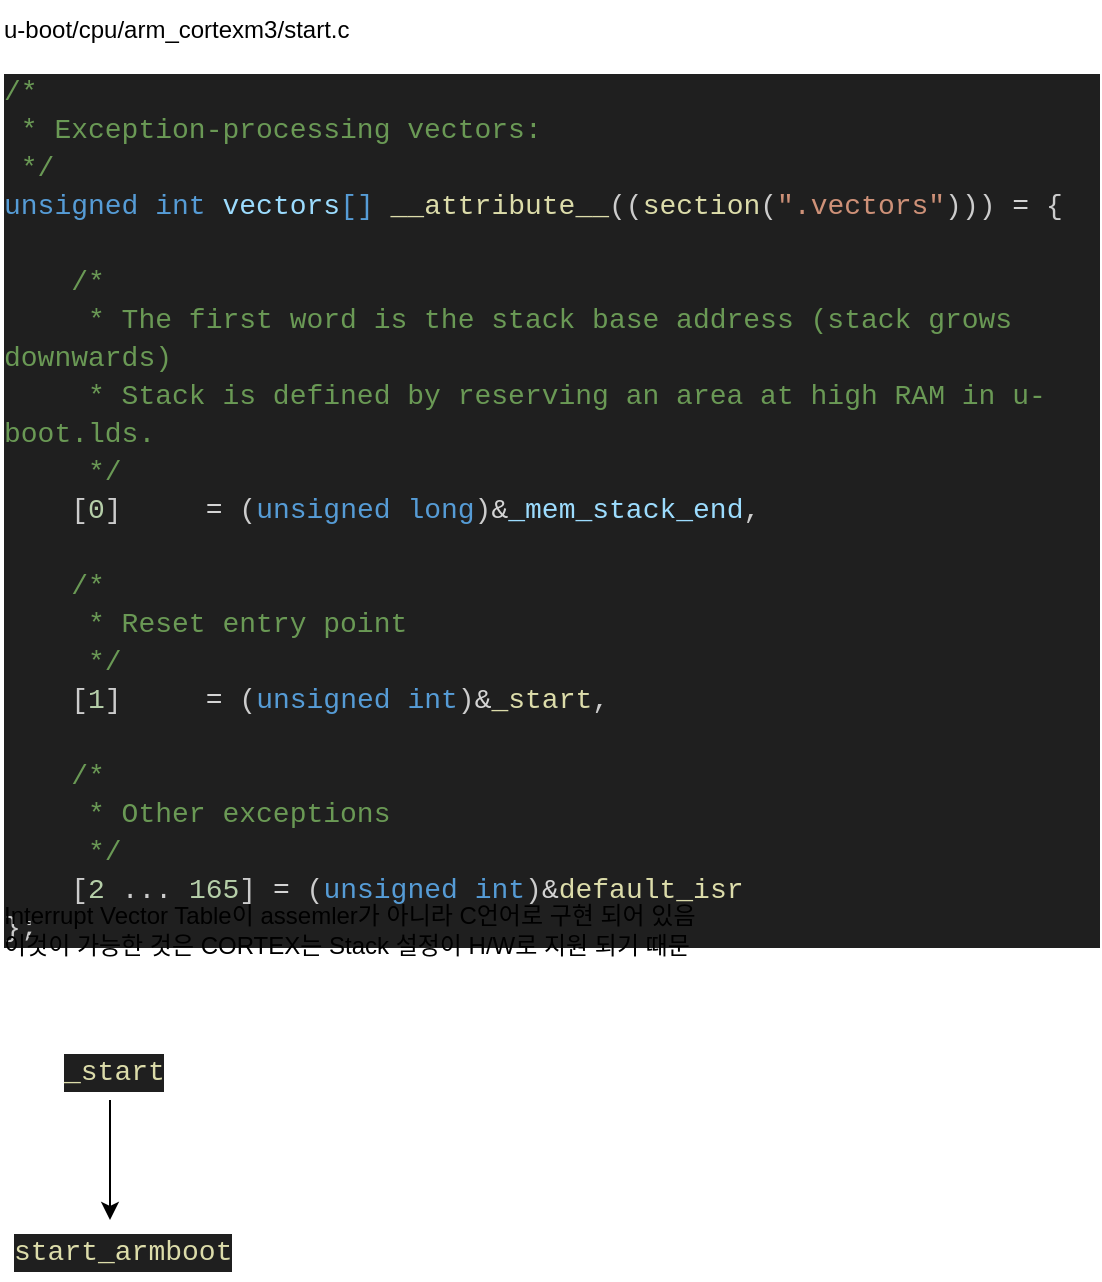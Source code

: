 <mxfile version="21.7.4" type="github">
  <diagram name="페이지-1" id="V8czD0fd6J0GJFK_vFva">
    <mxGraphModel dx="454" dy="446" grid="1" gridSize="10" guides="1" tooltips="1" connect="1" arrows="1" fold="1" page="1" pageScale="1" pageWidth="1654" pageHeight="2336" math="0" shadow="0">
      <root>
        <mxCell id="0" />
        <mxCell id="1" parent="0" />
        <mxCell id="0r8FNTHCxq8rm0fuSEPY-1" value="u-boot/cpu/arm_cortexm3/start.c" style="text;html=1;strokeColor=none;fillColor=none;align=left;verticalAlign=middle;whiteSpace=wrap;rounded=0;" vertex="1" parent="1">
          <mxGeometry x="40" y="40" width="190" height="30" as="geometry" />
        </mxCell>
        <mxCell id="0r8FNTHCxq8rm0fuSEPY-2" value="&lt;div style=&quot;color: rgb(204, 204, 204); background-color: rgb(31, 31, 31); font-family: Consolas, &amp;quot;Courier New&amp;quot;, monospace; font-weight: normal; font-size: 14px; line-height: 19px;&quot;&gt;&lt;div&gt;&lt;span style=&quot;color: #6a9955;&quot;&gt;/*&lt;/span&gt;&lt;/div&gt;&lt;div&gt;&lt;span style=&quot;color: #6a9955;&quot;&gt;&amp;nbsp;* Exception-processing vectors:&lt;/span&gt;&lt;/div&gt;&lt;div&gt;&lt;span style=&quot;color: #6a9955;&quot;&gt;&amp;nbsp;*/&lt;/span&gt;&lt;/div&gt;&lt;div&gt;&lt;span style=&quot;color: #569cd6;&quot;&gt;unsigned&lt;/span&gt;&lt;span style=&quot;color: #cccccc;&quot;&gt; &lt;/span&gt;&lt;span style=&quot;color: #569cd6;&quot;&gt;int&lt;/span&gt;&lt;span style=&quot;color: #cccccc;&quot;&gt; &lt;/span&gt;&lt;span style=&quot;color: #9cdcfe;&quot;&gt;vectors&lt;/span&gt;&lt;span style=&quot;color: #569cd6;&quot;&gt;[]&lt;/span&gt;&lt;span style=&quot;color: #cccccc;&quot;&gt; &lt;/span&gt;&lt;span style=&quot;color: #dcdcaa;&quot;&gt;__attribute__&lt;/span&gt;&lt;span style=&quot;color: #cccccc;&quot;&gt;((&lt;/span&gt;&lt;span style=&quot;color: #dcdcaa;&quot;&gt;section&lt;/span&gt;&lt;span style=&quot;color: #cccccc;&quot;&gt;(&lt;/span&gt;&lt;span style=&quot;color: #ce9178;&quot;&gt;&quot;.vectors&quot;&lt;/span&gt;&lt;span style=&quot;color: #cccccc;&quot;&gt;))) &lt;/span&gt;&lt;span style=&quot;color: #d4d4d4;&quot;&gt;=&lt;/span&gt;&lt;span style=&quot;color: #cccccc;&quot;&gt; {&lt;/span&gt;&lt;/div&gt;&lt;br&gt;&lt;div&gt;&lt;span style=&quot;color: #6a9955;&quot;&gt;&amp;nbsp; &amp;nbsp; /*&lt;/span&gt;&lt;/div&gt;&lt;div&gt;&lt;span style=&quot;color: #6a9955;&quot;&gt;&amp;nbsp; &amp;nbsp; &amp;nbsp;* The first word is the stack base address (stack grows downwards)&lt;/span&gt;&lt;/div&gt;&lt;div&gt;&lt;span style=&quot;color: #6a9955;&quot;&gt;&amp;nbsp; &amp;nbsp; &amp;nbsp;* Stack is defined by reserving an area at high RAM in u-boot.lds.&lt;/span&gt;&lt;/div&gt;&lt;div&gt;&lt;span style=&quot;color: #6a9955;&quot;&gt;&amp;nbsp; &amp;nbsp; &amp;nbsp;*/&lt;/span&gt;&lt;/div&gt;&lt;div&gt;&lt;span style=&quot;color: #cccccc;&quot;&gt;&amp;nbsp; &amp;nbsp; [&lt;/span&gt;&lt;span style=&quot;color: #b5cea8;&quot;&gt;0&lt;/span&gt;&lt;span style=&quot;color: #cccccc;&quot;&gt;] &amp;nbsp; &amp;nbsp; &lt;/span&gt;&lt;span style=&quot;color: #d4d4d4;&quot;&gt;=&lt;/span&gt;&lt;span style=&quot;color: #cccccc;&quot;&gt; (&lt;/span&gt;&lt;span style=&quot;color: #569cd6;&quot;&gt;unsigned&lt;/span&gt;&lt;span style=&quot;color: #cccccc;&quot;&gt; &lt;/span&gt;&lt;span style=&quot;color: #569cd6;&quot;&gt;long&lt;/span&gt;&lt;span style=&quot;color: #cccccc;&quot;&gt;)&lt;/span&gt;&lt;span style=&quot;color: #d4d4d4;&quot;&gt;&amp;amp;&lt;/span&gt;&lt;span style=&quot;color: #9cdcfe;&quot;&gt;_mem_stack_end&lt;/span&gt;&lt;span style=&quot;color: #cccccc;&quot;&gt;,&lt;/span&gt;&lt;/div&gt;&lt;br&gt;&lt;div&gt;&lt;span style=&quot;color: #6a9955;&quot;&gt;&amp;nbsp; &amp;nbsp; /*&lt;/span&gt;&lt;/div&gt;&lt;div&gt;&lt;span style=&quot;color: #6a9955;&quot;&gt;&amp;nbsp; &amp;nbsp; &amp;nbsp;* Reset entry point&lt;/span&gt;&lt;/div&gt;&lt;div&gt;&lt;span style=&quot;color: #6a9955;&quot;&gt;&amp;nbsp; &amp;nbsp; &amp;nbsp;*/&lt;/span&gt;&lt;/div&gt;&lt;div&gt;&lt;span style=&quot;color: #cccccc;&quot;&gt;&amp;nbsp; &amp;nbsp; [&lt;/span&gt;&lt;span style=&quot;color: #b5cea8;&quot;&gt;1&lt;/span&gt;&lt;span style=&quot;color: #cccccc;&quot;&gt;] &amp;nbsp; &amp;nbsp; &lt;/span&gt;&lt;span style=&quot;color: #d4d4d4;&quot;&gt;=&lt;/span&gt;&lt;span style=&quot;color: #cccccc;&quot;&gt; (&lt;/span&gt;&lt;span style=&quot;color: #569cd6;&quot;&gt;unsigned&lt;/span&gt;&lt;span style=&quot;color: #cccccc;&quot;&gt; &lt;/span&gt;&lt;span style=&quot;color: #569cd6;&quot;&gt;int&lt;/span&gt;&lt;span style=&quot;color: #cccccc;&quot;&gt;)&lt;/span&gt;&lt;span style=&quot;color: #d4d4d4;&quot;&gt;&amp;amp;&lt;/span&gt;&lt;span style=&quot;color: #dcdcaa;&quot;&gt;_start&lt;/span&gt;&lt;span style=&quot;color: #cccccc;&quot;&gt;,&lt;/span&gt;&lt;/div&gt;&lt;br&gt;&lt;div&gt;&lt;span style=&quot;color: #6a9955;&quot;&gt;&amp;nbsp; &amp;nbsp; /*&lt;/span&gt;&lt;/div&gt;&lt;div&gt;&lt;span style=&quot;color: #6a9955;&quot;&gt;&amp;nbsp; &amp;nbsp; &amp;nbsp;* Other exceptions&lt;/span&gt;&lt;/div&gt;&lt;div&gt;&lt;span style=&quot;color: #6a9955;&quot;&gt;&amp;nbsp; &amp;nbsp; &amp;nbsp;*/&lt;/span&gt;&lt;/div&gt;&lt;div&gt;&lt;span style=&quot;color: #cccccc;&quot;&gt;&amp;nbsp; &amp;nbsp; [&lt;/span&gt;&lt;span style=&quot;color: #b5cea8;&quot;&gt;2&lt;/span&gt;&lt;span style=&quot;color: #cccccc;&quot;&gt; ... &lt;/span&gt;&lt;span style=&quot;color: #b5cea8;&quot;&gt;165&lt;/span&gt;&lt;span style=&quot;color: #cccccc;&quot;&gt;] &lt;/span&gt;&lt;span style=&quot;color: #d4d4d4;&quot;&gt;=&lt;/span&gt;&lt;span style=&quot;color: #cccccc;&quot;&gt; (&lt;/span&gt;&lt;span style=&quot;color: #569cd6;&quot;&gt;unsigned&lt;/span&gt;&lt;span style=&quot;color: #cccccc;&quot;&gt; &lt;/span&gt;&lt;span style=&quot;color: #569cd6;&quot;&gt;int&lt;/span&gt;&lt;span style=&quot;color: #cccccc;&quot;&gt;)&lt;/span&gt;&lt;span style=&quot;color: #d4d4d4;&quot;&gt;&amp;amp;&lt;/span&gt;&lt;span style=&quot;color: #dcdcaa;&quot;&gt;default_isr&lt;/span&gt;&lt;/div&gt;&lt;div&gt;&lt;span style=&quot;color: #cccccc;&quot;&gt;};&lt;/span&gt;&lt;/div&gt;&lt;/div&gt;" style="text;whiteSpace=wrap;html=1;" vertex="1" parent="1">
          <mxGeometry x="40" y="70" width="550" height="410" as="geometry" />
        </mxCell>
        <mxCell id="0r8FNTHCxq8rm0fuSEPY-3" value="Interrupt Vector Table이 assemler가 아니라 C언어로 구현 되어 있음&lt;br&gt;이것이 가능한 것은 CORTEX는 Stack 설정이 H/W로 지원 되기 때문&amp;nbsp;" style="text;html=1;strokeColor=none;fillColor=none;align=left;verticalAlign=middle;whiteSpace=wrap;rounded=0;" vertex="1" parent="1">
          <mxGeometry x="40" y="490" width="380" height="30" as="geometry" />
        </mxCell>
        <mxCell id="0r8FNTHCxq8rm0fuSEPY-6" style="edgeStyle=orthogonalEdgeStyle;rounded=0;orthogonalLoop=1;jettySize=auto;html=1;exitX=0.5;exitY=1;exitDx=0;exitDy=0;" edge="1" parent="1" source="0r8FNTHCxq8rm0fuSEPY-4" target="0r8FNTHCxq8rm0fuSEPY-5">
          <mxGeometry relative="1" as="geometry" />
        </mxCell>
        <mxCell id="0r8FNTHCxq8rm0fuSEPY-4" value="&lt;div style=&quot;color: rgb(204, 204, 204); background-color: rgb(31, 31, 31); font-family: Consolas, &amp;quot;Courier New&amp;quot;, monospace; font-weight: normal; font-size: 14px; line-height: 19px;&quot;&gt;&lt;div&gt;&lt;span style=&quot;color: #dcdcaa;&quot;&gt;_start&lt;/span&gt;&lt;/div&gt;&lt;/div&gt;" style="text;whiteSpace=wrap;html=1;" vertex="1" parent="1">
          <mxGeometry x="70" y="560" width="50" height="30" as="geometry" />
        </mxCell>
        <mxCell id="0r8FNTHCxq8rm0fuSEPY-5" value="&lt;div style=&quot;color: rgb(204, 204, 204); background-color: rgb(31, 31, 31); font-family: Consolas, &amp;quot;Courier New&amp;quot;, monospace; font-weight: normal; font-size: 14px; line-height: 19px;&quot;&gt;&lt;div&gt;&lt;span style=&quot;color: #dcdcaa;&quot;&gt;start_armboot&lt;/span&gt;&lt;/div&gt;&lt;/div&gt;" style="text;whiteSpace=wrap;html=1;" vertex="1" parent="1">
          <mxGeometry x="45" y="650" width="100" height="30" as="geometry" />
        </mxCell>
      </root>
    </mxGraphModel>
  </diagram>
</mxfile>
